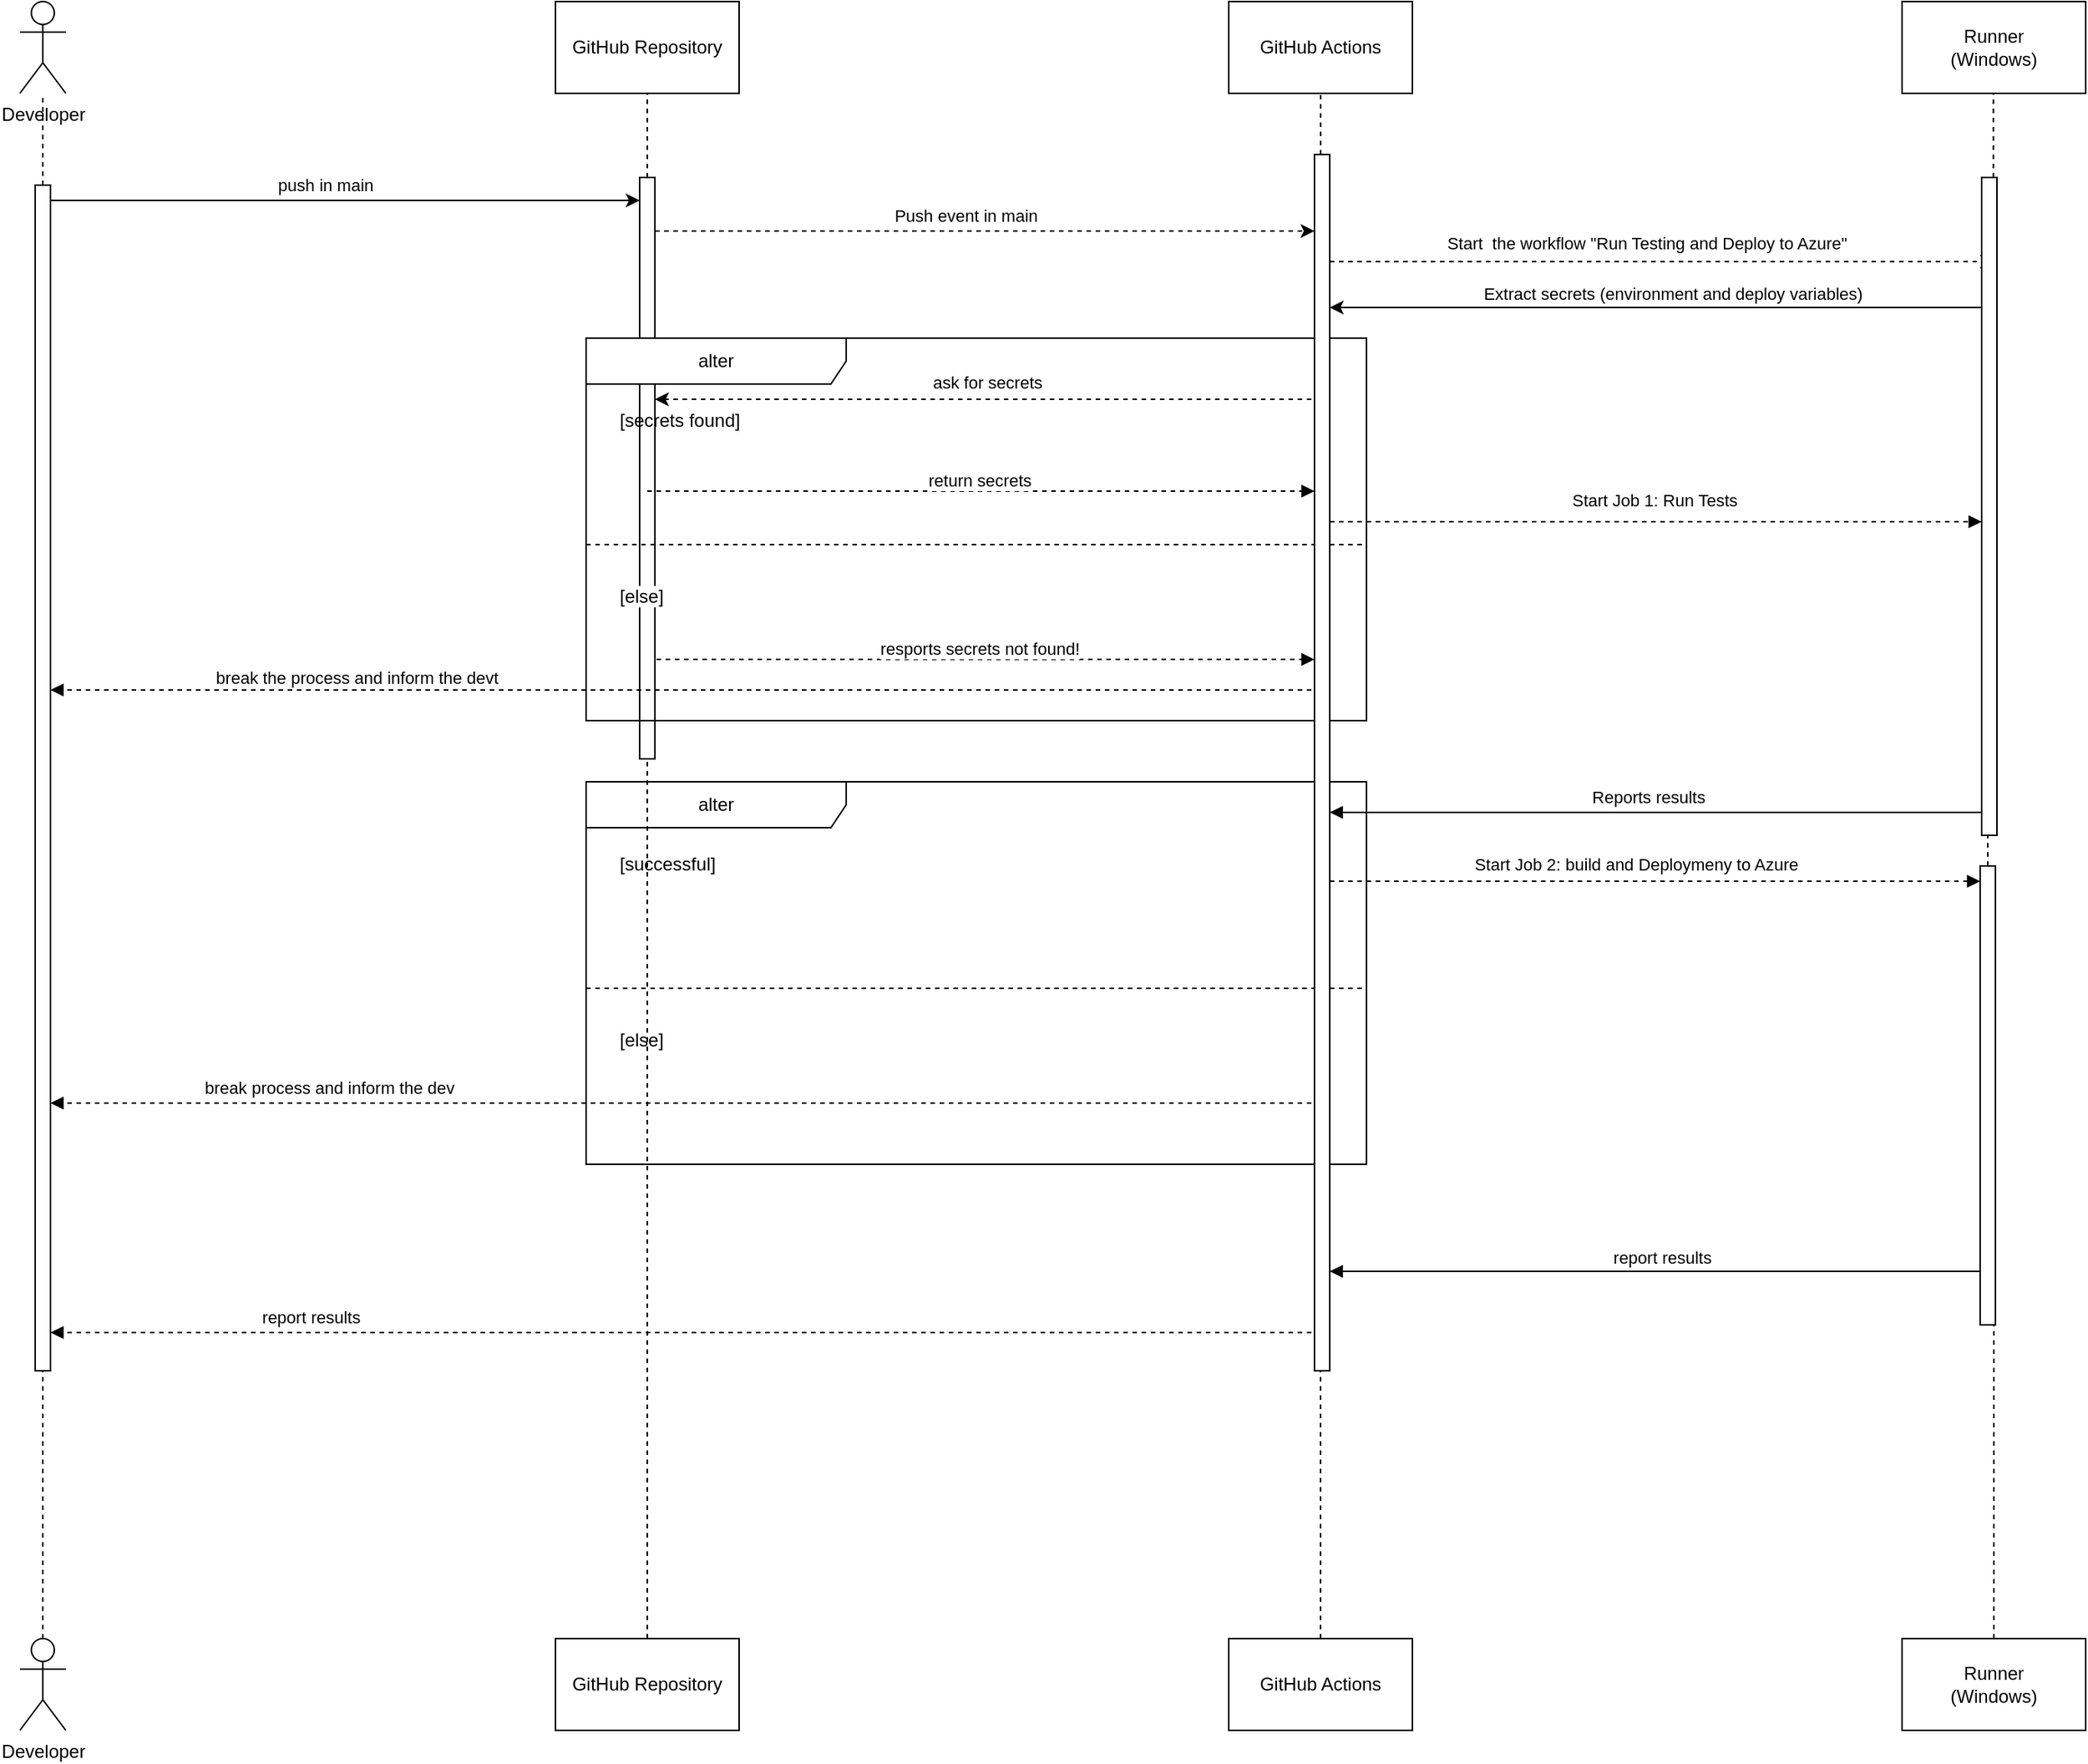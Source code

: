 <mxfile version="22.1.2" type="device">
  <diagram name="Page-1" id="BjFdxfLfnumHkhSMnOal">
    <mxGraphModel dx="3187" dy="1858" grid="1" gridSize="10" guides="1" tooltips="1" connect="1" arrows="1" fold="1" page="1" pageScale="1" pageWidth="1600" pageHeight="1300" math="0" shadow="0">
      <root>
        <mxCell id="0" />
        <mxCell id="1" parent="0" />
        <mxCell id="GZbI9W52-tauWbFChJXx-28" value="" style="html=1;verticalAlign=bottom;labelBackgroundColor=none;endArrow=block;endFill=1;dashed=1;rounded=0;" edge="1" parent="1" target="GZbI9W52-tauWbFChJXx-64">
          <mxGeometry width="160" relative="1" as="geometry">
            <mxPoint x="535" y="515" as="sourcePoint" />
            <mxPoint x="975" y="515" as="targetPoint" />
          </mxGeometry>
        </mxCell>
        <mxCell id="GZbI9W52-tauWbFChJXx-29" value="resports secrets not found!" style="edgeLabel;html=1;align=center;verticalAlign=middle;resizable=0;points=[];" vertex="1" connectable="0" parent="GZbI9W52-tauWbFChJXx-28">
          <mxGeometry x="-0.006" y="-3" relative="1" as="geometry">
            <mxPoint y="-10" as="offset" />
          </mxGeometry>
        </mxCell>
        <mxCell id="GZbI9W52-tauWbFChJXx-61" value="" style="html=1;points=[[0,0,0,0,5],[0,1,0,0,-5],[1,0,0,0,5],[1,1,0,0,-5]];perimeter=orthogonalPerimeter;outlineConnect=0;targetShapes=umlLifeline;portConstraint=eastwest;newEdgeStyle={&quot;curved&quot;:0,&quot;rounded&quot;:0};" vertex="1" parent="1">
          <mxGeometry x="530" y="200" width="10" height="380" as="geometry" />
        </mxCell>
        <mxCell id="GZbI9W52-tauWbFChJXx-1" value="GitHub Repository" style="rounded=0;whiteSpace=wrap;html=1;" vertex="1" parent="1">
          <mxGeometry x="475" y="85" width="120" height="60" as="geometry" />
        </mxCell>
        <mxCell id="GZbI9W52-tauWbFChJXx-2" value="GitHub Actions" style="rounded=0;whiteSpace=wrap;html=1;" vertex="1" parent="1">
          <mxGeometry x="915" y="85" width="120" height="60" as="geometry" />
        </mxCell>
        <mxCell id="GZbI9W52-tauWbFChJXx-3" value="Runner&lt;br&gt;(Windows)" style="rounded=0;whiteSpace=wrap;html=1;" vertex="1" parent="1">
          <mxGeometry x="1355" y="85" width="120" height="60" as="geometry" />
        </mxCell>
        <mxCell id="GZbI9W52-tauWbFChJXx-4" value="" style="endArrow=none;dashed=1;html=1;rounded=0;" edge="1" parent="1" source="GZbI9W52-tauWbFChJXx-61" target="GZbI9W52-tauWbFChJXx-1">
          <mxGeometry width="50" height="50" relative="1" as="geometry">
            <mxPoint x="535" y="1475" as="sourcePoint" />
            <mxPoint x="515" y="465" as="targetPoint" />
          </mxGeometry>
        </mxCell>
        <mxCell id="GZbI9W52-tauWbFChJXx-5" value="" style="endArrow=none;dashed=1;html=1;rounded=0;" edge="1" parent="1" source="GZbI9W52-tauWbFChJXx-64" target="GZbI9W52-tauWbFChJXx-2">
          <mxGeometry width="50" height="50" relative="1" as="geometry">
            <mxPoint x="975" y="1485" as="sourcePoint" />
            <mxPoint x="975" y="155" as="targetPoint" />
          </mxGeometry>
        </mxCell>
        <mxCell id="GZbI9W52-tauWbFChJXx-6" value="" style="endArrow=none;dashed=1;html=1;rounded=0;" edge="1" parent="1" source="GZbI9W52-tauWbFChJXx-66" target="GZbI9W52-tauWbFChJXx-3">
          <mxGeometry width="50" height="50" relative="1" as="geometry">
            <mxPoint x="1425" y="1505" as="sourcePoint" />
            <mxPoint x="1335" y="165" as="targetPoint" />
          </mxGeometry>
        </mxCell>
        <mxCell id="GZbI9W52-tauWbFChJXx-9" value="" style="endArrow=none;dashed=1;html=1;rounded=0;" edge="1" parent="1" source="GZbI9W52-tauWbFChJXx-59" target="GZbI9W52-tauWbFChJXx-7">
          <mxGeometry width="50" height="50" relative="1" as="geometry">
            <mxPoint x="135" y="1085" as="sourcePoint" />
            <mxPoint x="145" y="175" as="targetPoint" />
          </mxGeometry>
        </mxCell>
        <mxCell id="GZbI9W52-tauWbFChJXx-7" value="Developer" style="shape=umlActor;verticalLabelPosition=bottom;verticalAlign=top;html=1;outlineConnect=0;" vertex="1" parent="1">
          <mxGeometry x="125" y="85" width="30" height="60" as="geometry" />
        </mxCell>
        <mxCell id="GZbI9W52-tauWbFChJXx-10" value="" style="endArrow=classic;html=1;rounded=0;" edge="1" parent="1" target="GZbI9W52-tauWbFChJXx-61">
          <mxGeometry width="50" height="50" relative="1" as="geometry">
            <mxPoint x="145" y="215" as="sourcePoint" />
            <mxPoint x="535" y="215" as="targetPoint" />
          </mxGeometry>
        </mxCell>
        <mxCell id="GZbI9W52-tauWbFChJXx-11" value="push in main&amp;nbsp;" style="edgeLabel;html=1;align=center;verticalAlign=middle;resizable=0;points=[];" vertex="1" connectable="0" parent="GZbI9W52-tauWbFChJXx-10">
          <mxGeometry x="-0.059" y="-1" relative="1" as="geometry">
            <mxPoint y="-11" as="offset" />
          </mxGeometry>
        </mxCell>
        <mxCell id="GZbI9W52-tauWbFChJXx-14" value="" style="endArrow=classic;html=1;rounded=0;dashed=1;" edge="1" parent="1" target="GZbI9W52-tauWbFChJXx-64">
          <mxGeometry width="50" height="50" relative="1" as="geometry">
            <mxPoint x="540" y="235" as="sourcePoint" />
            <mxPoint x="975" y="235" as="targetPoint" />
          </mxGeometry>
        </mxCell>
        <mxCell id="GZbI9W52-tauWbFChJXx-15" value="Push event in main" style="edgeLabel;html=1;align=center;verticalAlign=middle;resizable=0;points=[];" vertex="1" connectable="0" parent="GZbI9W52-tauWbFChJXx-14">
          <mxGeometry x="-0.059" y="-1" relative="1" as="geometry">
            <mxPoint y="-11" as="offset" />
          </mxGeometry>
        </mxCell>
        <mxCell id="GZbI9W52-tauWbFChJXx-16" value="" style="endArrow=classic;html=1;rounded=0;dashed=1;" edge="1" parent="1">
          <mxGeometry width="50" height="50" relative="1" as="geometry">
            <mxPoint x="975" y="255" as="sourcePoint" />
            <mxPoint x="1415" y="255" as="targetPoint" />
          </mxGeometry>
        </mxCell>
        <mxCell id="GZbI9W52-tauWbFChJXx-17" value="Start&amp;nbsp; the workflow &quot;Run Testing and Deploy to Azure&quot;" style="edgeLabel;html=1;align=center;verticalAlign=middle;resizable=0;points=[];" vertex="1" connectable="0" parent="GZbI9W52-tauWbFChJXx-16">
          <mxGeometry x="-0.304" y="2" relative="1" as="geometry">
            <mxPoint x="60" y="-10" as="offset" />
          </mxGeometry>
        </mxCell>
        <mxCell id="GZbI9W52-tauWbFChJXx-18" value="" style="endArrow=classic;html=1;rounded=0;" edge="1" parent="1" target="GZbI9W52-tauWbFChJXx-64">
          <mxGeometry width="50" height="50" relative="1" as="geometry">
            <mxPoint x="1415" y="285" as="sourcePoint" />
            <mxPoint x="975" y="285" as="targetPoint" />
          </mxGeometry>
        </mxCell>
        <mxCell id="GZbI9W52-tauWbFChJXx-20" value="Extract secrets (environment and deploy variables)" style="edgeLabel;html=1;align=center;verticalAlign=middle;resizable=0;points=[];" vertex="1" connectable="0" parent="GZbI9W52-tauWbFChJXx-18">
          <mxGeometry x="-0.029" y="1" relative="1" as="geometry">
            <mxPoint y="-10" as="offset" />
          </mxGeometry>
        </mxCell>
        <mxCell id="GZbI9W52-tauWbFChJXx-21" value="" style="endArrow=classic;html=1;rounded=0;dashed=1;entryX=0.25;entryY=0;entryDx=0;entryDy=0;" edge="1" parent="1" target="GZbI9W52-tauWbFChJXx-24">
          <mxGeometry width="50" height="50" relative="1" as="geometry">
            <mxPoint x="975" y="345" as="sourcePoint" />
            <mxPoint x="535" y="345" as="targetPoint" />
          </mxGeometry>
        </mxCell>
        <mxCell id="GZbI9W52-tauWbFChJXx-22" value="ask for secrets" style="edgeLabel;html=1;align=center;verticalAlign=middle;resizable=0;points=[];" vertex="1" connectable="0" parent="GZbI9W52-tauWbFChJXx-21">
          <mxGeometry x="-0.304" y="2" relative="1" as="geometry">
            <mxPoint x="-67" y="-13" as="offset" />
          </mxGeometry>
        </mxCell>
        <mxCell id="GZbI9W52-tauWbFChJXx-23" value="alter" style="shape=umlFrame;whiteSpace=wrap;html=1;pointerEvents=0;recursiveResize=0;container=1;collapsible=0;width=170;" vertex="1" parent="1">
          <mxGeometry x="495" y="305" width="510" height="250" as="geometry" />
        </mxCell>
        <mxCell id="GZbI9W52-tauWbFChJXx-24" value="[secrets found]" style="text;html=1;" vertex="1" parent="GZbI9W52-tauWbFChJXx-23">
          <mxGeometry width="100" height="20" relative="1" as="geometry">
            <mxPoint x="20" y="40" as="offset" />
          </mxGeometry>
        </mxCell>
        <mxCell id="GZbI9W52-tauWbFChJXx-25" value="[else]" style="line;strokeWidth=1;dashed=1;labelPosition=center;verticalLabelPosition=bottom;align=left;verticalAlign=top;spacingLeft=20;spacingTop=15;html=1;whiteSpace=wrap;" vertex="1" parent="GZbI9W52-tauWbFChJXx-23">
          <mxGeometry y="130" width="510" height="10" as="geometry" />
        </mxCell>
        <mxCell id="GZbI9W52-tauWbFChJXx-26" value="" style="html=1;verticalAlign=bottom;labelBackgroundColor=none;endArrow=block;endFill=1;dashed=1;rounded=0;" edge="1" parent="1" target="GZbI9W52-tauWbFChJXx-64">
          <mxGeometry width="160" relative="1" as="geometry">
            <mxPoint x="535" y="405" as="sourcePoint" />
            <mxPoint x="975" y="405" as="targetPoint" />
          </mxGeometry>
        </mxCell>
        <mxCell id="GZbI9W52-tauWbFChJXx-27" value="return secrets" style="edgeLabel;html=1;align=center;verticalAlign=middle;resizable=0;points=[];" vertex="1" connectable="0" parent="GZbI9W52-tauWbFChJXx-26">
          <mxGeometry x="-0.006" y="-3" relative="1" as="geometry">
            <mxPoint y="-10" as="offset" />
          </mxGeometry>
        </mxCell>
        <mxCell id="GZbI9W52-tauWbFChJXx-30" value="" style="html=1;verticalAlign=bottom;labelBackgroundColor=none;endArrow=block;endFill=1;dashed=1;rounded=0;" edge="1" parent="1" target="GZbI9W52-tauWbFChJXx-59">
          <mxGeometry width="160" relative="1" as="geometry">
            <mxPoint x="975" y="535" as="sourcePoint" />
            <mxPoint x="145" y="535" as="targetPoint" />
          </mxGeometry>
        </mxCell>
        <mxCell id="GZbI9W52-tauWbFChJXx-31" value="break the process and inform the devt" style="edgeLabel;html=1;align=center;verticalAlign=middle;resizable=0;points=[];" vertex="1" connectable="0" parent="GZbI9W52-tauWbFChJXx-30">
          <mxGeometry x="0.76" y="2" relative="1" as="geometry">
            <mxPoint x="100" y="-10" as="offset" />
          </mxGeometry>
        </mxCell>
        <mxCell id="GZbI9W52-tauWbFChJXx-32" value="" style="html=1;verticalAlign=bottom;labelBackgroundColor=none;endArrow=block;endFill=1;dashed=1;rounded=0;" edge="1" parent="1" target="GZbI9W52-tauWbFChJXx-66">
          <mxGeometry width="160" relative="1" as="geometry">
            <mxPoint x="975" y="425" as="sourcePoint" />
            <mxPoint x="1415" y="425" as="targetPoint" />
          </mxGeometry>
        </mxCell>
        <mxCell id="GZbI9W52-tauWbFChJXx-33" value="Start Job 1: Run Tests" style="edgeLabel;html=1;align=center;verticalAlign=middle;resizable=0;points=[];" vertex="1" connectable="0" parent="GZbI9W52-tauWbFChJXx-32">
          <mxGeometry x="-0.321" y="-5" relative="1" as="geometry">
            <mxPoint x="71" y="-19" as="offset" />
          </mxGeometry>
        </mxCell>
        <mxCell id="GZbI9W52-tauWbFChJXx-34" value="" style="html=1;verticalAlign=bottom;labelBackgroundColor=none;endArrow=block;endFill=1;rounded=0;" edge="1" parent="1">
          <mxGeometry width="160" relative="1" as="geometry">
            <mxPoint x="1407" y="615" as="sourcePoint" />
            <mxPoint x="981" y="615" as="targetPoint" />
          </mxGeometry>
        </mxCell>
        <mxCell id="GZbI9W52-tauWbFChJXx-35" value="Reports results" style="edgeLabel;html=1;align=center;verticalAlign=middle;resizable=0;points=[];" vertex="1" connectable="0" parent="GZbI9W52-tauWbFChJXx-34">
          <mxGeometry x="0.024" relative="1" as="geometry">
            <mxPoint y="-10" as="offset" />
          </mxGeometry>
        </mxCell>
        <mxCell id="GZbI9W52-tauWbFChJXx-36" value="alter" style="shape=umlFrame;whiteSpace=wrap;html=1;pointerEvents=0;recursiveResize=0;container=1;collapsible=0;width=170;" vertex="1" parent="1">
          <mxGeometry x="495" y="595" width="510" height="250" as="geometry" />
        </mxCell>
        <mxCell id="GZbI9W52-tauWbFChJXx-37" value="[successful]" style="text;html=1;" vertex="1" parent="GZbI9W52-tauWbFChJXx-36">
          <mxGeometry width="100" height="20" relative="1" as="geometry">
            <mxPoint x="20" y="40" as="offset" />
          </mxGeometry>
        </mxCell>
        <mxCell id="GZbI9W52-tauWbFChJXx-38" value="[else]" style="line;strokeWidth=1;dashed=1;labelPosition=center;verticalLabelPosition=bottom;align=left;verticalAlign=top;spacingLeft=20;spacingTop=15;html=1;whiteSpace=wrap;" vertex="1" parent="GZbI9W52-tauWbFChJXx-36">
          <mxGeometry y="130" width="510" height="10" as="geometry" />
        </mxCell>
        <mxCell id="GZbI9W52-tauWbFChJXx-41" value="" style="html=1;verticalAlign=bottom;labelBackgroundColor=none;endArrow=block;endFill=1;dashed=1;rounded=0;" edge="1" parent="1" target="GZbI9W52-tauWbFChJXx-59">
          <mxGeometry x="0.373" y="-10" width="160" relative="1" as="geometry">
            <mxPoint x="975" y="805" as="sourcePoint" />
            <mxPoint x="145" y="805" as="targetPoint" />
            <mxPoint as="offset" />
          </mxGeometry>
        </mxCell>
        <mxCell id="GZbI9W52-tauWbFChJXx-43" value="break process and inform the dev" style="edgeLabel;html=1;align=center;verticalAlign=middle;resizable=0;points=[];" vertex="1" connectable="0" parent="GZbI9W52-tauWbFChJXx-41">
          <mxGeometry x="0.418" y="-2" relative="1" as="geometry">
            <mxPoint x="-60" y="-8" as="offset" />
          </mxGeometry>
        </mxCell>
        <mxCell id="GZbI9W52-tauWbFChJXx-49" value="report results" style="html=1;verticalAlign=bottom;labelBackgroundColor=none;endArrow=block;endFill=1;rounded=0;" edge="1" parent="1" target="GZbI9W52-tauWbFChJXx-64">
          <mxGeometry width="160" relative="1" as="geometry">
            <mxPoint x="1415" y="915" as="sourcePoint" />
            <mxPoint x="975" y="915" as="targetPoint" />
          </mxGeometry>
        </mxCell>
        <mxCell id="GZbI9W52-tauWbFChJXx-50" value="" style="html=1;verticalAlign=bottom;labelBackgroundColor=none;endArrow=block;endFill=1;dashed=1;rounded=0;" edge="1" parent="1" target="GZbI9W52-tauWbFChJXx-59">
          <mxGeometry width="160" relative="1" as="geometry">
            <mxPoint x="975" y="955" as="sourcePoint" />
            <mxPoint x="145" y="955" as="targetPoint" />
          </mxGeometry>
        </mxCell>
        <mxCell id="GZbI9W52-tauWbFChJXx-51" value="report results" style="edgeLabel;html=1;align=center;verticalAlign=middle;resizable=0;points=[];" vertex="1" connectable="0" parent="GZbI9W52-tauWbFChJXx-50">
          <mxGeometry x="0.271" y="-2" relative="1" as="geometry">
            <mxPoint x="-133" y="-8" as="offset" />
          </mxGeometry>
        </mxCell>
        <mxCell id="GZbI9W52-tauWbFChJXx-52" value="Developer" style="shape=umlActor;verticalLabelPosition=bottom;verticalAlign=top;html=1;outlineConnect=0;" vertex="1" parent="1">
          <mxGeometry x="125" y="1155" width="30" height="60" as="geometry" />
        </mxCell>
        <mxCell id="GZbI9W52-tauWbFChJXx-54" value="GitHub Repository" style="rounded=0;whiteSpace=wrap;html=1;" vertex="1" parent="1">
          <mxGeometry x="475" y="1155" width="120" height="60" as="geometry" />
        </mxCell>
        <mxCell id="GZbI9W52-tauWbFChJXx-56" value="GitHub Actions" style="rounded=0;whiteSpace=wrap;html=1;" vertex="1" parent="1">
          <mxGeometry x="915" y="1155" width="120" height="60" as="geometry" />
        </mxCell>
        <mxCell id="GZbI9W52-tauWbFChJXx-57" value="Runner&lt;br&gt;(Windows)" style="rounded=0;whiteSpace=wrap;html=1;" vertex="1" parent="1">
          <mxGeometry x="1355" y="1155" width="120" height="60" as="geometry" />
        </mxCell>
        <mxCell id="GZbI9W52-tauWbFChJXx-60" value="" style="endArrow=none;dashed=1;html=1;rounded=0;" edge="1" parent="1" source="GZbI9W52-tauWbFChJXx-52" target="GZbI9W52-tauWbFChJXx-59">
          <mxGeometry width="50" height="50" relative="1" as="geometry">
            <mxPoint x="140" y="1155" as="sourcePoint" />
            <mxPoint x="140" y="145" as="targetPoint" />
          </mxGeometry>
        </mxCell>
        <mxCell id="GZbI9W52-tauWbFChJXx-59" value="" style="html=1;points=[[0,0,0,0,5],[0,1,0,0,-5],[1,0,0,0,5],[1,1,0,0,-5]];perimeter=orthogonalPerimeter;outlineConnect=0;targetShapes=umlLifeline;portConstraint=eastwest;newEdgeStyle={&quot;curved&quot;:0,&quot;rounded&quot;:0};" vertex="1" parent="1">
          <mxGeometry x="135" y="205" width="10" height="775" as="geometry" />
        </mxCell>
        <mxCell id="GZbI9W52-tauWbFChJXx-62" value="" style="endArrow=none;dashed=1;html=1;rounded=0;" edge="1" parent="1" source="GZbI9W52-tauWbFChJXx-54" target="GZbI9W52-tauWbFChJXx-61">
          <mxGeometry width="50" height="50" relative="1" as="geometry">
            <mxPoint x="535" y="1155" as="sourcePoint" />
            <mxPoint x="535" y="145" as="targetPoint" />
          </mxGeometry>
        </mxCell>
        <mxCell id="GZbI9W52-tauWbFChJXx-63" value="" style="endArrow=none;dashed=1;html=1;rounded=0;" edge="1" parent="1" source="GZbI9W52-tauWbFChJXx-56" target="GZbI9W52-tauWbFChJXx-64">
          <mxGeometry width="50" height="50" relative="1" as="geometry">
            <mxPoint x="975" y="1155" as="sourcePoint" />
            <mxPoint x="975" y="145" as="targetPoint" />
          </mxGeometry>
        </mxCell>
        <mxCell id="GZbI9W52-tauWbFChJXx-64" value="" style="html=1;points=[[0,0,0,0,5],[0,1,0,0,-5],[1,0,0,0,5],[1,1,0,0,-5]];perimeter=orthogonalPerimeter;outlineConnect=0;targetShapes=umlLifeline;portConstraint=eastwest;newEdgeStyle={&quot;curved&quot;:0,&quot;rounded&quot;:0};" vertex="1" parent="1">
          <mxGeometry x="971" y="185" width="10" height="795" as="geometry" />
        </mxCell>
        <mxCell id="GZbI9W52-tauWbFChJXx-65" value="" style="endArrow=none;dashed=1;html=1;rounded=0;" edge="1" parent="1" source="GZbI9W52-tauWbFChJXx-68" target="GZbI9W52-tauWbFChJXx-66">
          <mxGeometry width="50" height="50" relative="1" as="geometry">
            <mxPoint x="1415" y="1155" as="sourcePoint" />
            <mxPoint x="1415" y="145" as="targetPoint" />
          </mxGeometry>
        </mxCell>
        <mxCell id="GZbI9W52-tauWbFChJXx-66" value="" style="html=1;points=[[0,0,0,0,5],[0,1,0,0,-5],[1,0,0,0,5],[1,1,0,0,-5]];perimeter=orthogonalPerimeter;outlineConnect=0;targetShapes=umlLifeline;portConstraint=eastwest;newEdgeStyle={&quot;curved&quot;:0,&quot;rounded&quot;:0};" vertex="1" parent="1">
          <mxGeometry x="1407" y="200" width="10" height="430" as="geometry" />
        </mxCell>
        <mxCell id="GZbI9W52-tauWbFChJXx-67" value="" style="endArrow=none;dashed=1;html=1;rounded=0;" edge="1" parent="1" source="GZbI9W52-tauWbFChJXx-57" target="GZbI9W52-tauWbFChJXx-68">
          <mxGeometry width="50" height="50" relative="1" as="geometry">
            <mxPoint x="1415" y="1155" as="sourcePoint" />
            <mxPoint x="1415" y="460" as="targetPoint" />
          </mxGeometry>
        </mxCell>
        <mxCell id="GZbI9W52-tauWbFChJXx-68" value="" style="html=1;points=[[0,0,0,0,5],[0,1,0,0,-5],[1,0,0,0,5],[1,1,0,0,-5]];perimeter=orthogonalPerimeter;outlineConnect=0;targetShapes=umlLifeline;portConstraint=eastwest;newEdgeStyle={&quot;curved&quot;:0,&quot;rounded&quot;:0};" vertex="1" parent="1">
          <mxGeometry x="1406" y="650" width="10" height="300" as="geometry" />
        </mxCell>
        <mxCell id="GZbI9W52-tauWbFChJXx-39" value="" style="html=1;verticalAlign=bottom;labelBackgroundColor=none;endArrow=block;endFill=1;dashed=1;rounded=0;" edge="1" parent="1" target="GZbI9W52-tauWbFChJXx-68">
          <mxGeometry width="160" relative="1" as="geometry">
            <mxPoint x="981" y="660" as="sourcePoint" />
            <mxPoint x="1400" y="660" as="targetPoint" />
          </mxGeometry>
        </mxCell>
        <mxCell id="GZbI9W52-tauWbFChJXx-40" value="Start Job 2: build and Deploymeny to Azure" style="edgeLabel;html=1;align=center;verticalAlign=middle;resizable=0;points=[];" vertex="1" connectable="0" parent="GZbI9W52-tauWbFChJXx-39">
          <mxGeometry x="-0.061" y="-4" relative="1" as="geometry">
            <mxPoint y="-15" as="offset" />
          </mxGeometry>
        </mxCell>
      </root>
    </mxGraphModel>
  </diagram>
</mxfile>
